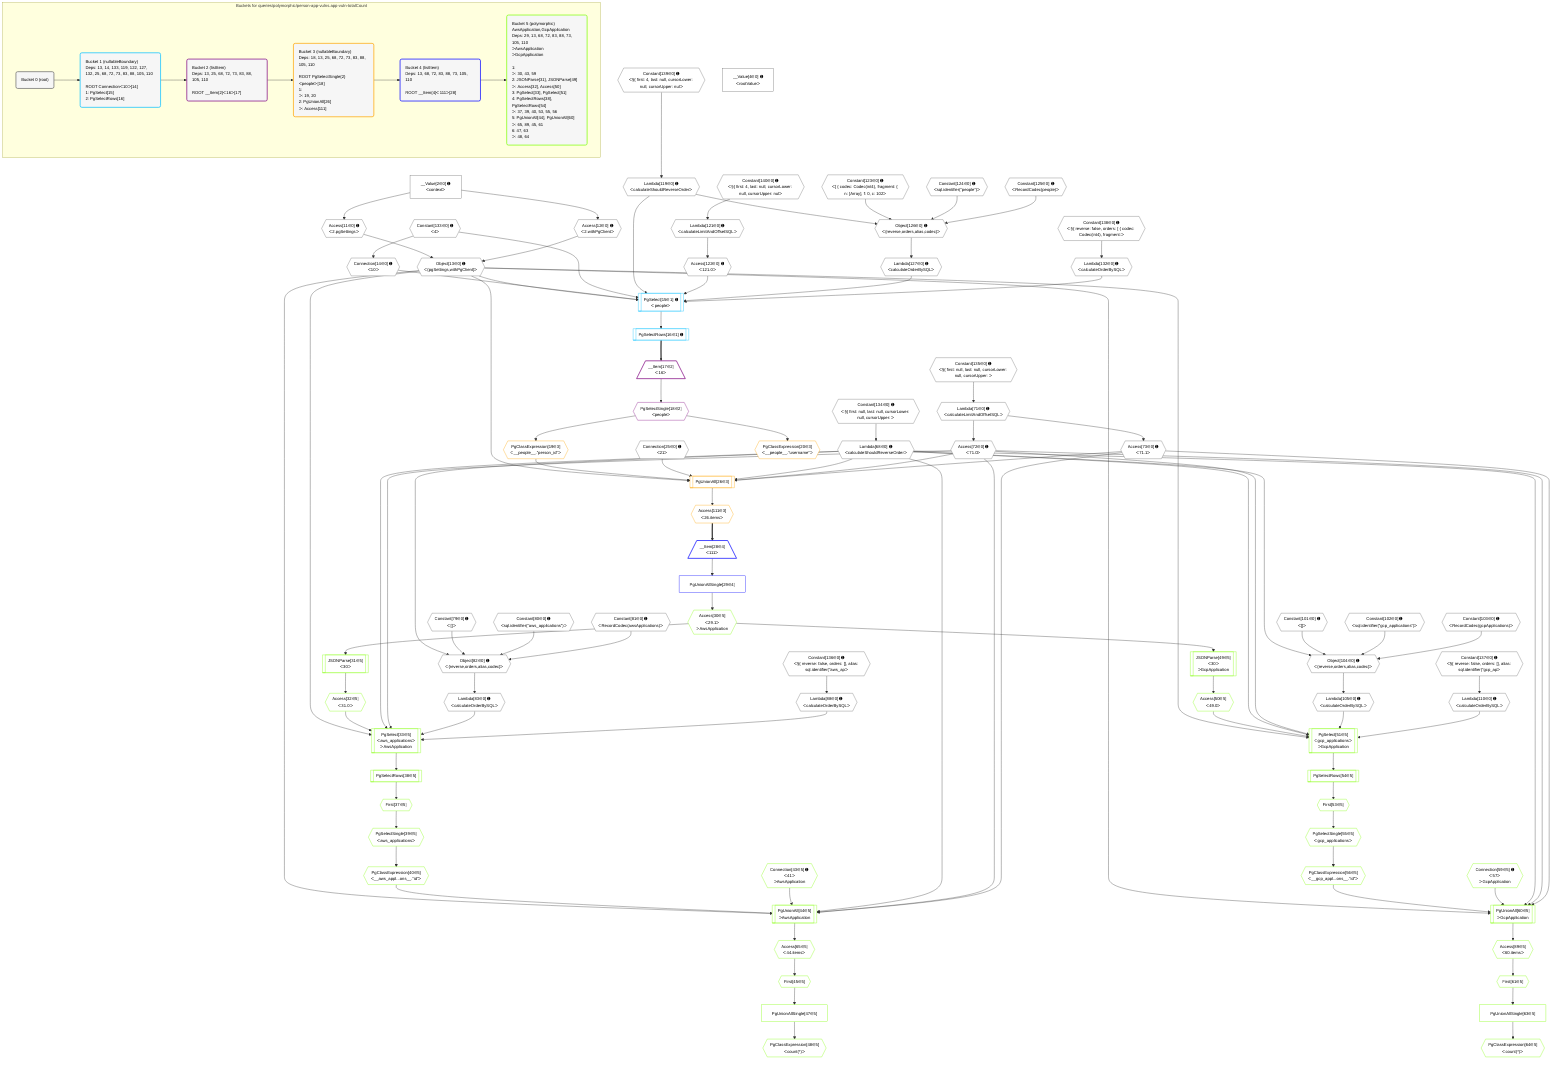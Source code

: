 %%{init: {'themeVariables': { 'fontSize': '12px'}}}%%
graph TD
    classDef path fill:#eee,stroke:#000,color:#000
    classDef plan fill:#fff,stroke-width:1px,color:#000
    classDef itemplan fill:#fff,stroke-width:2px,color:#000
    classDef unbatchedplan fill:#dff,stroke-width:1px,color:#000
    classDef sideeffectplan fill:#fcc,stroke-width:2px,color:#000
    classDef bucket fill:#f6f6f6,color:#000,stroke-width:2px,text-align:left


    %% plan dependencies
    Object82{{"Object[82∈0] ➊<br />ᐸ{reverse,orders,alias,codec}ᐳ"}}:::plan
    Lambda68{{"Lambda[68∈0] ➊<br />ᐸcalculateShouldReverseOrderᐳ"}}:::plan
    Constant79{{"Constant[79∈0] ➊<br />ᐸ[]ᐳ"}}:::plan
    Constant80{{"Constant[80∈0] ➊<br />ᐸsql.identifier(”aws_applications”)ᐳ"}}:::plan
    Constant81{{"Constant[81∈0] ➊<br />ᐸRecordCodec(awsApplications)ᐳ"}}:::plan
    Lambda68 & Constant79 & Constant80 & Constant81 --> Object82
    Object104{{"Object[104∈0] ➊<br />ᐸ{reverse,orders,alias,codec}ᐳ"}}:::plan
    Constant101{{"Constant[101∈0] ➊<br />ᐸ[]ᐳ"}}:::plan
    Constant102{{"Constant[102∈0] ➊<br />ᐸsql.identifier(”gcp_applications”)ᐳ"}}:::plan
    Constant103{{"Constant[103∈0] ➊<br />ᐸRecordCodec(gcpApplications)ᐳ"}}:::plan
    Lambda68 & Constant101 & Constant102 & Constant103 --> Object104
    Object126{{"Object[126∈0] ➊<br />ᐸ{reverse,orders,alias,codec}ᐳ"}}:::plan
    Lambda119{{"Lambda[119∈0] ➊<br />ᐸcalculateShouldReverseOrderᐳ"}}:::plan
    Constant123{{"Constant[123∈0] ➊<br />ᐸ[ { codec: Codec(int4), fragment: { n: [Array], f: 0, c: 102ᐳ"}}:::plan
    Constant124{{"Constant[124∈0] ➊<br />ᐸsql.identifier(”people”)ᐳ"}}:::plan
    Constant125{{"Constant[125∈0] ➊<br />ᐸRecordCodec(people)ᐳ"}}:::plan
    Lambda119 & Constant123 & Constant124 & Constant125 --> Object126
    Object13{{"Object[13∈0] ➊<br />ᐸ{pgSettings,withPgClient}ᐳ"}}:::plan
    Access11{{"Access[11∈0] ➊<br />ᐸ2.pgSettingsᐳ"}}:::plan
    Access12{{"Access[12∈0] ➊<br />ᐸ2.withPgClientᐳ"}}:::plan
    Access11 & Access12 --> Object13
    __Value2["__Value[2∈0] ➊<br />ᐸcontextᐳ"]:::plan
    __Value2 --> Access11
    __Value2 --> Access12
    Connection14{{"Connection[14∈0] ➊<br />ᐸ10ᐳ"}}:::plan
    Constant133{{"Constant[133∈0] ➊<br />ᐸ4ᐳ"}}:::plan
    Constant133 --> Connection14
    Constant134{{"Constant[134∈0] ➊<br />ᐸ§{ first: null, last: null, cursorLower: null, cursorUpper: ᐳ"}}:::plan
    Constant134 --> Lambda68
    Lambda71{{"Lambda[71∈0] ➊<br />ᐸcalculateLimitAndOffsetSQLᐳ"}}:::plan
    Constant135{{"Constant[135∈0] ➊<br />ᐸ§{ first: null, last: null, cursorLower: null, cursorUpper: ᐳ"}}:::plan
    Constant135 --> Lambda71
    Access72{{"Access[72∈0] ➊<br />ᐸ71.0ᐳ"}}:::plan
    Lambda71 --> Access72
    Access73{{"Access[73∈0] ➊<br />ᐸ71.1ᐳ"}}:::plan
    Lambda71 --> Access73
    Lambda83{{"Lambda[83∈0] ➊<br />ᐸcalculateOrderBySQLᐳ"}}:::plan
    Object82 --> Lambda83
    Lambda88{{"Lambda[88∈0] ➊<br />ᐸcalculateOrderBySQLᐳ"}}:::plan
    Constant136{{"Constant[136∈0] ➊<br />ᐸ§{ reverse: false, orders: [], alias: sql.identifier(”aws_apᐳ"}}:::plan
    Constant136 --> Lambda88
    Lambda105{{"Lambda[105∈0] ➊<br />ᐸcalculateOrderBySQLᐳ"}}:::plan
    Object104 --> Lambda105
    Lambda110{{"Lambda[110∈0] ➊<br />ᐸcalculateOrderBySQLᐳ"}}:::plan
    Constant137{{"Constant[137∈0] ➊<br />ᐸ§{ reverse: false, orders: [], alias: sql.identifier(”gcp_apᐳ"}}:::plan
    Constant137 --> Lambda110
    Constant139{{"Constant[139∈0] ➊<br />ᐸ§{ first: 4, last: null, cursorLower: null, cursorUpper: nulᐳ"}}:::plan
    Constant139 --> Lambda119
    Lambda121{{"Lambda[121∈0] ➊<br />ᐸcalculateLimitAndOffsetSQLᐳ"}}:::plan
    Constant140{{"Constant[140∈0] ➊<br />ᐸ§{ first: 4, last: null, cursorLower: null, cursorUpper: nulᐳ"}}:::plan
    Constant140 --> Lambda121
    Access122{{"Access[122∈0] ➊<br />ᐸ121.0ᐳ"}}:::plan
    Lambda121 --> Access122
    Lambda127{{"Lambda[127∈0] ➊<br />ᐸcalculateOrderBySQLᐳ"}}:::plan
    Object126 --> Lambda127
    Lambda132{{"Lambda[132∈0] ➊<br />ᐸcalculateOrderBySQLᐳ"}}:::plan
    Constant138{{"Constant[138∈0] ➊<br />ᐸ§{ reverse: false, orders: [ { codec: Codec(int4), fragment:ᐳ"}}:::plan
    Constant138 --> Lambda132
    __Value4["__Value[4∈0] ➊<br />ᐸrootValueᐳ"]:::plan
    Connection25{{"Connection[25∈0] ➊<br />ᐸ21ᐳ"}}:::plan
    PgSelect15[["PgSelect[15∈1] ➊<br />ᐸpeopleᐳ"]]:::plan
    Object13 & Connection14 & Constant133 & Lambda119 & Access122 & Lambda127 & Lambda132 --> PgSelect15
    PgSelectRows16[["PgSelectRows[16∈1] ➊"]]:::plan
    PgSelect15 --> PgSelectRows16
    __Item17[/"__Item[17∈2]<br />ᐸ16ᐳ"\]:::itemplan
    PgSelectRows16 ==> __Item17
    PgSelectSingle18{{"PgSelectSingle[18∈2]<br />ᐸpeopleᐳ"}}:::plan
    __Item17 --> PgSelectSingle18
    PgUnionAll26[["PgUnionAll[26∈3]"]]:::plan
    PgClassExpression19{{"PgClassExpression[19∈3]<br />ᐸ__people__.”person_id”ᐳ"}}:::plan
    Object13 & PgClassExpression19 & Connection25 & Lambda68 & Access72 & Access73 --> PgUnionAll26
    PgSelectSingle18 --> PgClassExpression19
    PgClassExpression20{{"PgClassExpression[20∈3]<br />ᐸ__people__.”username”ᐳ"}}:::plan
    PgSelectSingle18 --> PgClassExpression20
    Access111{{"Access[111∈3]<br />ᐸ26.itemsᐳ"}}:::plan
    PgUnionAll26 --> Access111
    __Item28[/"__Item[28∈4]<br />ᐸ111ᐳ"\]:::itemplan
    Access111 ==> __Item28
    PgUnionAllSingle29["PgUnionAllSingle[29∈4]"]:::plan
    __Item28 --> PgUnionAllSingle29
    PgSelect33[["PgSelect[33∈5]<br />ᐸaws_applicationsᐳ<br />ᐳAwsApplication"]]:::plan
    Access32{{"Access[32∈5]<br />ᐸ31.0ᐳ"}}:::plan
    Object13 & Access32 & Lambda68 & Access72 & Lambda83 & Lambda88 --> PgSelect33
    PgUnionAll44[["PgUnionAll[44∈5]<br />ᐳAwsApplication"]]:::plan
    PgClassExpression40{{"PgClassExpression[40∈5]<br />ᐸ__aws_appl...ons__.”id”ᐳ"}}:::plan
    Connection43{{"Connection[43∈5] ➊<br />ᐸ41ᐳ<br />ᐳAwsApplication"}}:::plan
    Object13 & PgClassExpression40 & Connection43 & Lambda68 & Access72 & Access73 --> PgUnionAll44
    PgSelect51[["PgSelect[51∈5]<br />ᐸgcp_applicationsᐳ<br />ᐳGcpApplication"]]:::plan
    Access50{{"Access[50∈5]<br />ᐸ49.0ᐳ"}}:::plan
    Object13 & Access50 & Lambda68 & Access72 & Lambda105 & Lambda110 --> PgSelect51
    PgUnionAll60[["PgUnionAll[60∈5]<br />ᐳGcpApplication"]]:::plan
    PgClassExpression56{{"PgClassExpression[56∈5]<br />ᐸ__gcp_appl...ons__.”id”ᐳ"}}:::plan
    Connection59{{"Connection[59∈5] ➊<br />ᐸ57ᐳ<br />ᐳGcpApplication"}}:::plan
    Object13 & PgClassExpression56 & Connection59 & Lambda68 & Access72 & Access73 --> PgUnionAll60
    Access30{{"Access[30∈5]<br />ᐸ29.1ᐳ<br />ᐳAwsApplication"}}:::plan
    PgUnionAllSingle29 --> Access30
    JSONParse31[["JSONParse[31∈5]<br />ᐸ30ᐳ"]]:::plan
    Access30 --> JSONParse31
    JSONParse31 --> Access32
    First37{{"First[37∈5]"}}:::plan
    PgSelectRows38[["PgSelectRows[38∈5]"]]:::plan
    PgSelectRows38 --> First37
    PgSelect33 --> PgSelectRows38
    PgSelectSingle39{{"PgSelectSingle[39∈5]<br />ᐸaws_applicationsᐳ"}}:::plan
    First37 --> PgSelectSingle39
    PgSelectSingle39 --> PgClassExpression40
    First45{{"First[45∈5]"}}:::plan
    Access65{{"Access[65∈5]<br />ᐸ44.itemsᐳ"}}:::plan
    Access65 --> First45
    PgUnionAllSingle47["PgUnionAllSingle[47∈5]"]:::plan
    First45 --> PgUnionAllSingle47
    PgClassExpression48{{"PgClassExpression[48∈5]<br />ᐸcount(*)ᐳ"}}:::plan
    PgUnionAllSingle47 --> PgClassExpression48
    JSONParse49[["JSONParse[49∈5]<br />ᐸ30ᐳ<br />ᐳGcpApplication"]]:::plan
    Access30 --> JSONParse49
    JSONParse49 --> Access50
    First53{{"First[53∈5]"}}:::plan
    PgSelectRows54[["PgSelectRows[54∈5]"]]:::plan
    PgSelectRows54 --> First53
    PgSelect51 --> PgSelectRows54
    PgSelectSingle55{{"PgSelectSingle[55∈5]<br />ᐸgcp_applicationsᐳ"}}:::plan
    First53 --> PgSelectSingle55
    PgSelectSingle55 --> PgClassExpression56
    First61{{"First[61∈5]"}}:::plan
    Access89{{"Access[89∈5]<br />ᐸ60.itemsᐳ"}}:::plan
    Access89 --> First61
    PgUnionAllSingle63["PgUnionAllSingle[63∈5]"]:::plan
    First61 --> PgUnionAllSingle63
    PgClassExpression64{{"PgClassExpression[64∈5]<br />ᐸcount(*)ᐳ"}}:::plan
    PgUnionAllSingle63 --> PgClassExpression64
    PgUnionAll44 --> Access65
    PgUnionAll60 --> Access89

    %% define steps

    subgraph "Buckets for queries/polymorphic/person-app-vulns.app-vuln-totalCount"
    Bucket0("Bucket 0 (root)"):::bucket
    classDef bucket0 stroke:#696969
    class Bucket0,__Value2,__Value4,Access11,Access12,Object13,Connection14,Connection25,Lambda68,Lambda71,Access72,Access73,Constant79,Constant80,Constant81,Object82,Lambda83,Lambda88,Constant101,Constant102,Constant103,Object104,Lambda105,Lambda110,Lambda119,Lambda121,Access122,Constant123,Constant124,Constant125,Object126,Lambda127,Lambda132,Constant133,Constant134,Constant135,Constant136,Constant137,Constant138,Constant139,Constant140 bucket0
    Bucket1("Bucket 1 (nullableBoundary)<br />Deps: 13, 14, 133, 119, 122, 127, 132, 25, 68, 72, 73, 83, 88, 105, 110<br /><br />ROOT Connectionᐸ10ᐳ[14]<br />1: PgSelect[15]<br />2: PgSelectRows[16]"):::bucket
    classDef bucket1 stroke:#00bfff
    class Bucket1,PgSelect15,PgSelectRows16 bucket1
    Bucket2("Bucket 2 (listItem)<br />Deps: 13, 25, 68, 72, 73, 83, 88, 105, 110<br /><br />ROOT __Item{2}ᐸ16ᐳ[17]"):::bucket
    classDef bucket2 stroke:#7f007f
    class Bucket2,__Item17,PgSelectSingle18 bucket2
    Bucket3("Bucket 3 (nullableBoundary)<br />Deps: 18, 13, 25, 68, 72, 73, 83, 88, 105, 110<br /><br />ROOT PgSelectSingle{2}ᐸpeopleᐳ[18]<br />1: <br />ᐳ: 19, 20<br />2: PgUnionAll[26]<br />ᐳ: Access[111]"):::bucket
    classDef bucket3 stroke:#ffa500
    class Bucket3,PgClassExpression19,PgClassExpression20,PgUnionAll26,Access111 bucket3
    Bucket4("Bucket 4 (listItem)<br />Deps: 13, 68, 72, 83, 88, 73, 105, 110<br /><br />ROOT __Item{4}ᐸ111ᐳ[28]"):::bucket
    classDef bucket4 stroke:#0000ff
    class Bucket4,__Item28,PgUnionAllSingle29 bucket4
    Bucket5("Bucket 5 (polymorphic)<br />AwsApplication,GcpApplication<br />Deps: 29, 13, 68, 72, 83, 88, 73, 105, 110<br />ᐳAwsApplication<br />ᐳGcpApplication<br /><br />1: <br />ᐳ: 30, 43, 59<br />2: JSONParse[31], JSONParse[49]<br />ᐳ: Access[32], Access[50]<br />3: PgSelect[33], PgSelect[51]<br />4: PgSelectRows[38], PgSelectRows[54]<br />ᐳ: 37, 39, 40, 53, 55, 56<br />5: PgUnionAll[44], PgUnionAll[60]<br />ᐳ: 65, 89, 45, 61<br />6: 47, 63<br />ᐳ: 48, 64"):::bucket
    classDef bucket5 stroke:#7fff00
    class Bucket5,Access30,JSONParse31,Access32,PgSelect33,First37,PgSelectRows38,PgSelectSingle39,PgClassExpression40,Connection43,PgUnionAll44,First45,PgUnionAllSingle47,PgClassExpression48,JSONParse49,Access50,PgSelect51,First53,PgSelectRows54,PgSelectSingle55,PgClassExpression56,Connection59,PgUnionAll60,First61,PgUnionAllSingle63,PgClassExpression64,Access65,Access89 bucket5
    Bucket0 --> Bucket1
    Bucket1 --> Bucket2
    Bucket2 --> Bucket3
    Bucket3 --> Bucket4
    Bucket4 --> Bucket5
    end